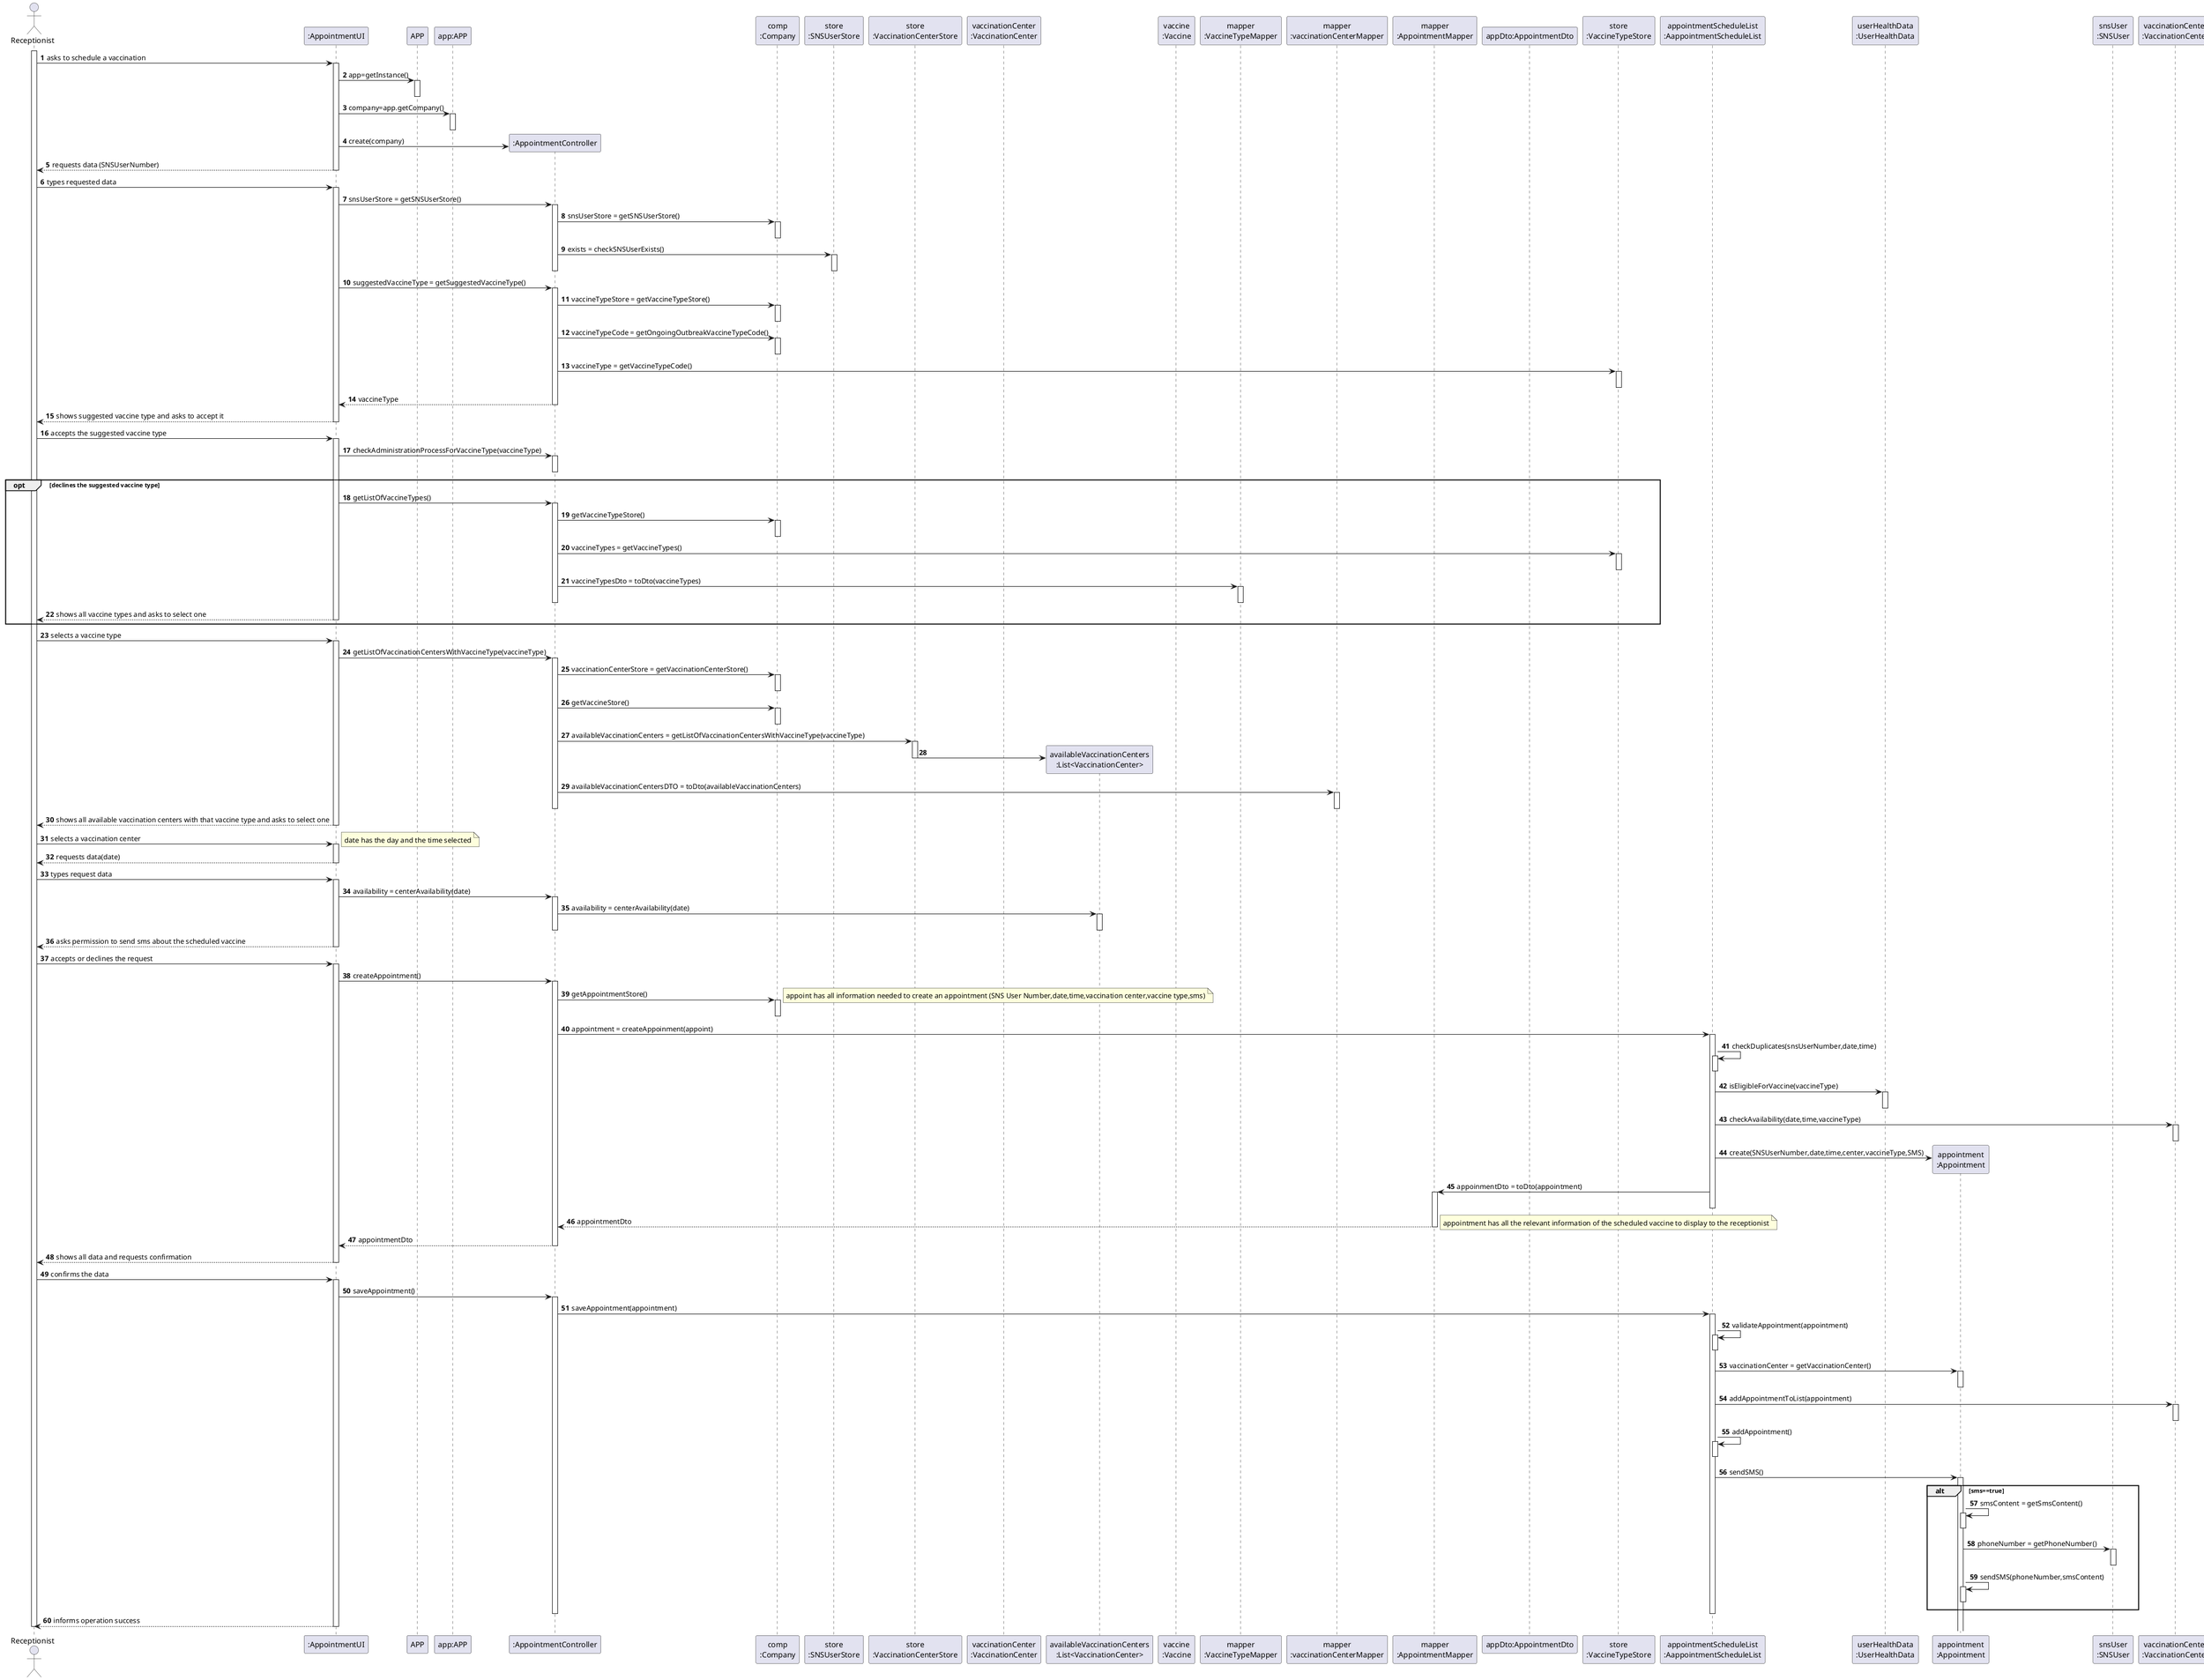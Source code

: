 @startuml US02_SD
autonumber
'hide footbox
actor "Receptionist" as RECEPT

participant ":AppointmentUI" as UI
participant "APP" as APPCLASS
participant "app:APP" as APPINSTANCE
participant ":AppointmentController" as CTRL
participant "comp\n:Company" as COMP
participant "store\n:SNSUserStore" as USERSTORE
participant "store\n:VaccinationCenterStore" as CENTERSTORE
participant "vaccinationCenter\n:VaccinationCenter" as CENTER
participant "availableVaccinationCenters\n:List<VaccinationCenter>" as LISTCENTER
participant "vaccine\n:Vaccine" as VACCINE
participant "mapper\n:VaccineTypeMapper" as VACTYPEMAPPER
participant "mapper\n:vaccinationCenterMapper" as VACMAPPER
participant "mapper\n:AppointmentMapper" as APPMAPPER
participant "appDto:AppointmentDto" as DTO
participant "store\n:VaccineTypeStore" as VACSTORE
participant "appointmentScheduleList\n:AappointmentScheduleList" as APPLIST
participant "userHealthData\n:UserHealthData" as USERDATA
participant "appointment\n:Appointment" as APPOINT
participant "snsUser\n:SNSUser" as SNSUSER
participant "vaccinationCenter\n:VaccinationCenter" as VACCENTER
participant "vaccinesTypes\n:List<VaccineType>"
participant "administeredVaccines\n:List<Vaccines>"
participant "vaccineTypesDto\n:List<VaccineTypeDto>"


activate RECEPT
RECEPT -> UI : asks to schedule a vaccination
activate UI

UI -> APPCLASS : app=getInstance()
activate APPCLASS
deactivate APPCLASS

UI -> APPINSTANCE : company=app.getCompany()
activate APPINSTANCE
deactivate APPINSTANCE

UI -> CTRL** : create(company)

UI --> RECEPT : requests data (SNSUserNumber)
deactivate UI

RECEPT -> UI : types requested data
activate UI

UI -> CTRL : snsUserStore = getSNSUserStore()
activate CTRL

CTRL -> COMP : snsUserStore = getSNSUserStore()
activate COMP
deactivate COMP


CTRL -> USERSTORE : exists = checkSNSUserExists()
activate USERSTORE
deactivate USERSTORE 
deactivate CTRL


UI -> CTRL : suggestedVaccineType = getSuggestedVaccineType()
activate CTRL

CTRL -> COMP : vaccineTypeStore = getVaccineTypeStore()
activate COMP
deactivate COMP

CTRL -> COMP : vaccineTypeCode = getOngoingOutbreakVaccineTypeCode()
activate COMP
deactivate COMP

CTRL -> VACSTORE : vaccineType = getVaccineTypeCode()
activate VACSTORE
deactivate VACSTORE

CTRL --> UI : vaccineType
deactivate CTRL

UI --> RECEPT : shows suggested vaccine type and asks to accept it
deactivate UI

RECEPT -> UI : accepts the suggested vaccine type
activate UI

UI -> CTRL : checkAdministrationProcessForVaccineType(vaccineType)
activate CTRL
deactivate CTRL

opt declines the suggested vaccine type
UI -> CTRL : getListOfVaccineTypes()
activate CTRL

CTRL -> COMP : getVaccineTypeStore()
activate COMP
deactivate COMP

CTRL -> VACSTORE : vaccineTypes = getVaccineTypes()
activate VACSTORE
deactivate VACSTORE

CTRL -> VACTYPEMAPPER : vaccineTypesDto = toDto(vaccineTypes)
activate VACTYPEMAPPER
deactivate VACTYPEMAPPER
deactivate CTRL

UI --> RECEPT : shows all vaccine types and asks to select one
deactivate UI
end

RECEPT -> UI : selects a vaccine type
activate UI

UI -> CTRL : getListOfVaccinationCentersWithVaccineType(vaccineType)
activate CTRL

CTRL -> COMP : vaccinationCenterStore = getVaccinationCenterStore()
activate COMP
deactivate COMP

CTRL -> COMP : getVaccineStore()
activate COMP
deactivate COMP

CTRL -> CENTERSTORE : availableVaccinationCenters = getListOfVaccinationCentersWithVaccineType(vaccineType)
activate CENTERSTORE
CENTERSTORE -> LISTCENTER**
deactivate CENTERSTORE

CTRL -> VACMAPPER : availableVaccinationCentersDTO = toDto(availableVaccinationCenters)
activate VACMAPPER
deactivate VACMAPPER

deactivate CTRL

UI --> RECEPT : shows all available vaccination centers with that vaccine type and asks to select one
deactivate UI

RECEPT -> UI : selects a vaccination center
activate UI

note right
date has the day and the time selected
end note
UI --> RECEPT : requests data(date)
deactivate UI

RECEPT -> UI : types request data
activate UI

UI -> CTRL : availability = centerAvailability(date)
activate CTRL

CTRL -> LISTCENTER : availability = centerAvailability(date)
activate LISTCENTER
deactivate LISTCENTER
deactivate CTRL


UI --> RECEPT : asks permission to send sms about the scheduled vaccine
deactivate UI
RECEPT -> UI : accepts or declines the request
activate UI

UI -> CTRL : createAppointment()
activate CTRL

CTRL -> COMP : getAppointmentStore()
activate COMP
deactivate COMP

note right 
appoint has all information needed to create an appointment (SNS User Number,date,time,vaccination center,vaccine type,sms)
end note

CTRL -> APPLIST : appointment = createAppoinment(appoint)
activate APPLIST

APPLIST -> APPLIST : checkDuplicates(snsUserNumber,date,time)
activate APPLIST
deactivate APPLIST

APPLIST -> USERDATA : isEligibleForVaccine(vaccineType)
activate USERDATA
deactivate USERDATA

APPLIST -> VACCENTER : checkAvailability(date,time,vaccineType)
activate VACCENTER
deactivate VACCENTER

APPLIST -> APPOINT** : create(SNSUserNumber,date,time,center,vaccineType,SMS)

APPLIST -> APPMAPPER : appoinmentDto = toDto(appointment)
activate APPMAPPER
deactivate APPLIST

APPMAPPER --> CTRL : appointmentDto
deactivate APPMAPPER

note right 
    appointment has all the relevant information of the scheduled vaccine to display to the receptionist
end note

CTRL --> UI : appointmentDto
deactivate CTRL

UI --> RECEPT : shows all data and requests confirmation
deactivate UI
RECEPT -> UI : confirms the data
activate UI

UI -> CTRL : saveAppointment()
activate CTRL

CTRL -> APPLIST : saveAppointment(appointment)
activate APPLIST

APPLIST -> APPLIST : validateAppointment(appointment)
activate APPLIST
deactivate APPLIST

APPLIST -> APPOINT : vaccinationCenter = getVaccinationCenter()
activate APPOINT
deactivate APPOINT

APPLIST -> VACCENTER : addAppointmentToList(appointment)
activate VACCENTER
deactivate VACCENTER

APPLIST -> APPLIST : addAppointment()
activate APPLIST
deactivate APPLIST

APPLIST -> APPOINT : sendSMS()
activate APPOINT

alt sms==true
APPOINT -> APPOINT : smsContent = getSmsContent()
activate APPOINT
deactivate APPOINT

APPOINT -> SNSUSER : phoneNumber = getPhoneNumber()
activate SNSUSER
deactivate SNSUSER

APPOINT -> APPOINT : sendSMS(phoneNumber,smsContent)
activate APPOINT
deactivate APPOINT
end

deactivate APPLIST
deactivate CTRL

UI --> RECEPT : informs operation success
deactivate UI

deactivate RECEPT

@enduml